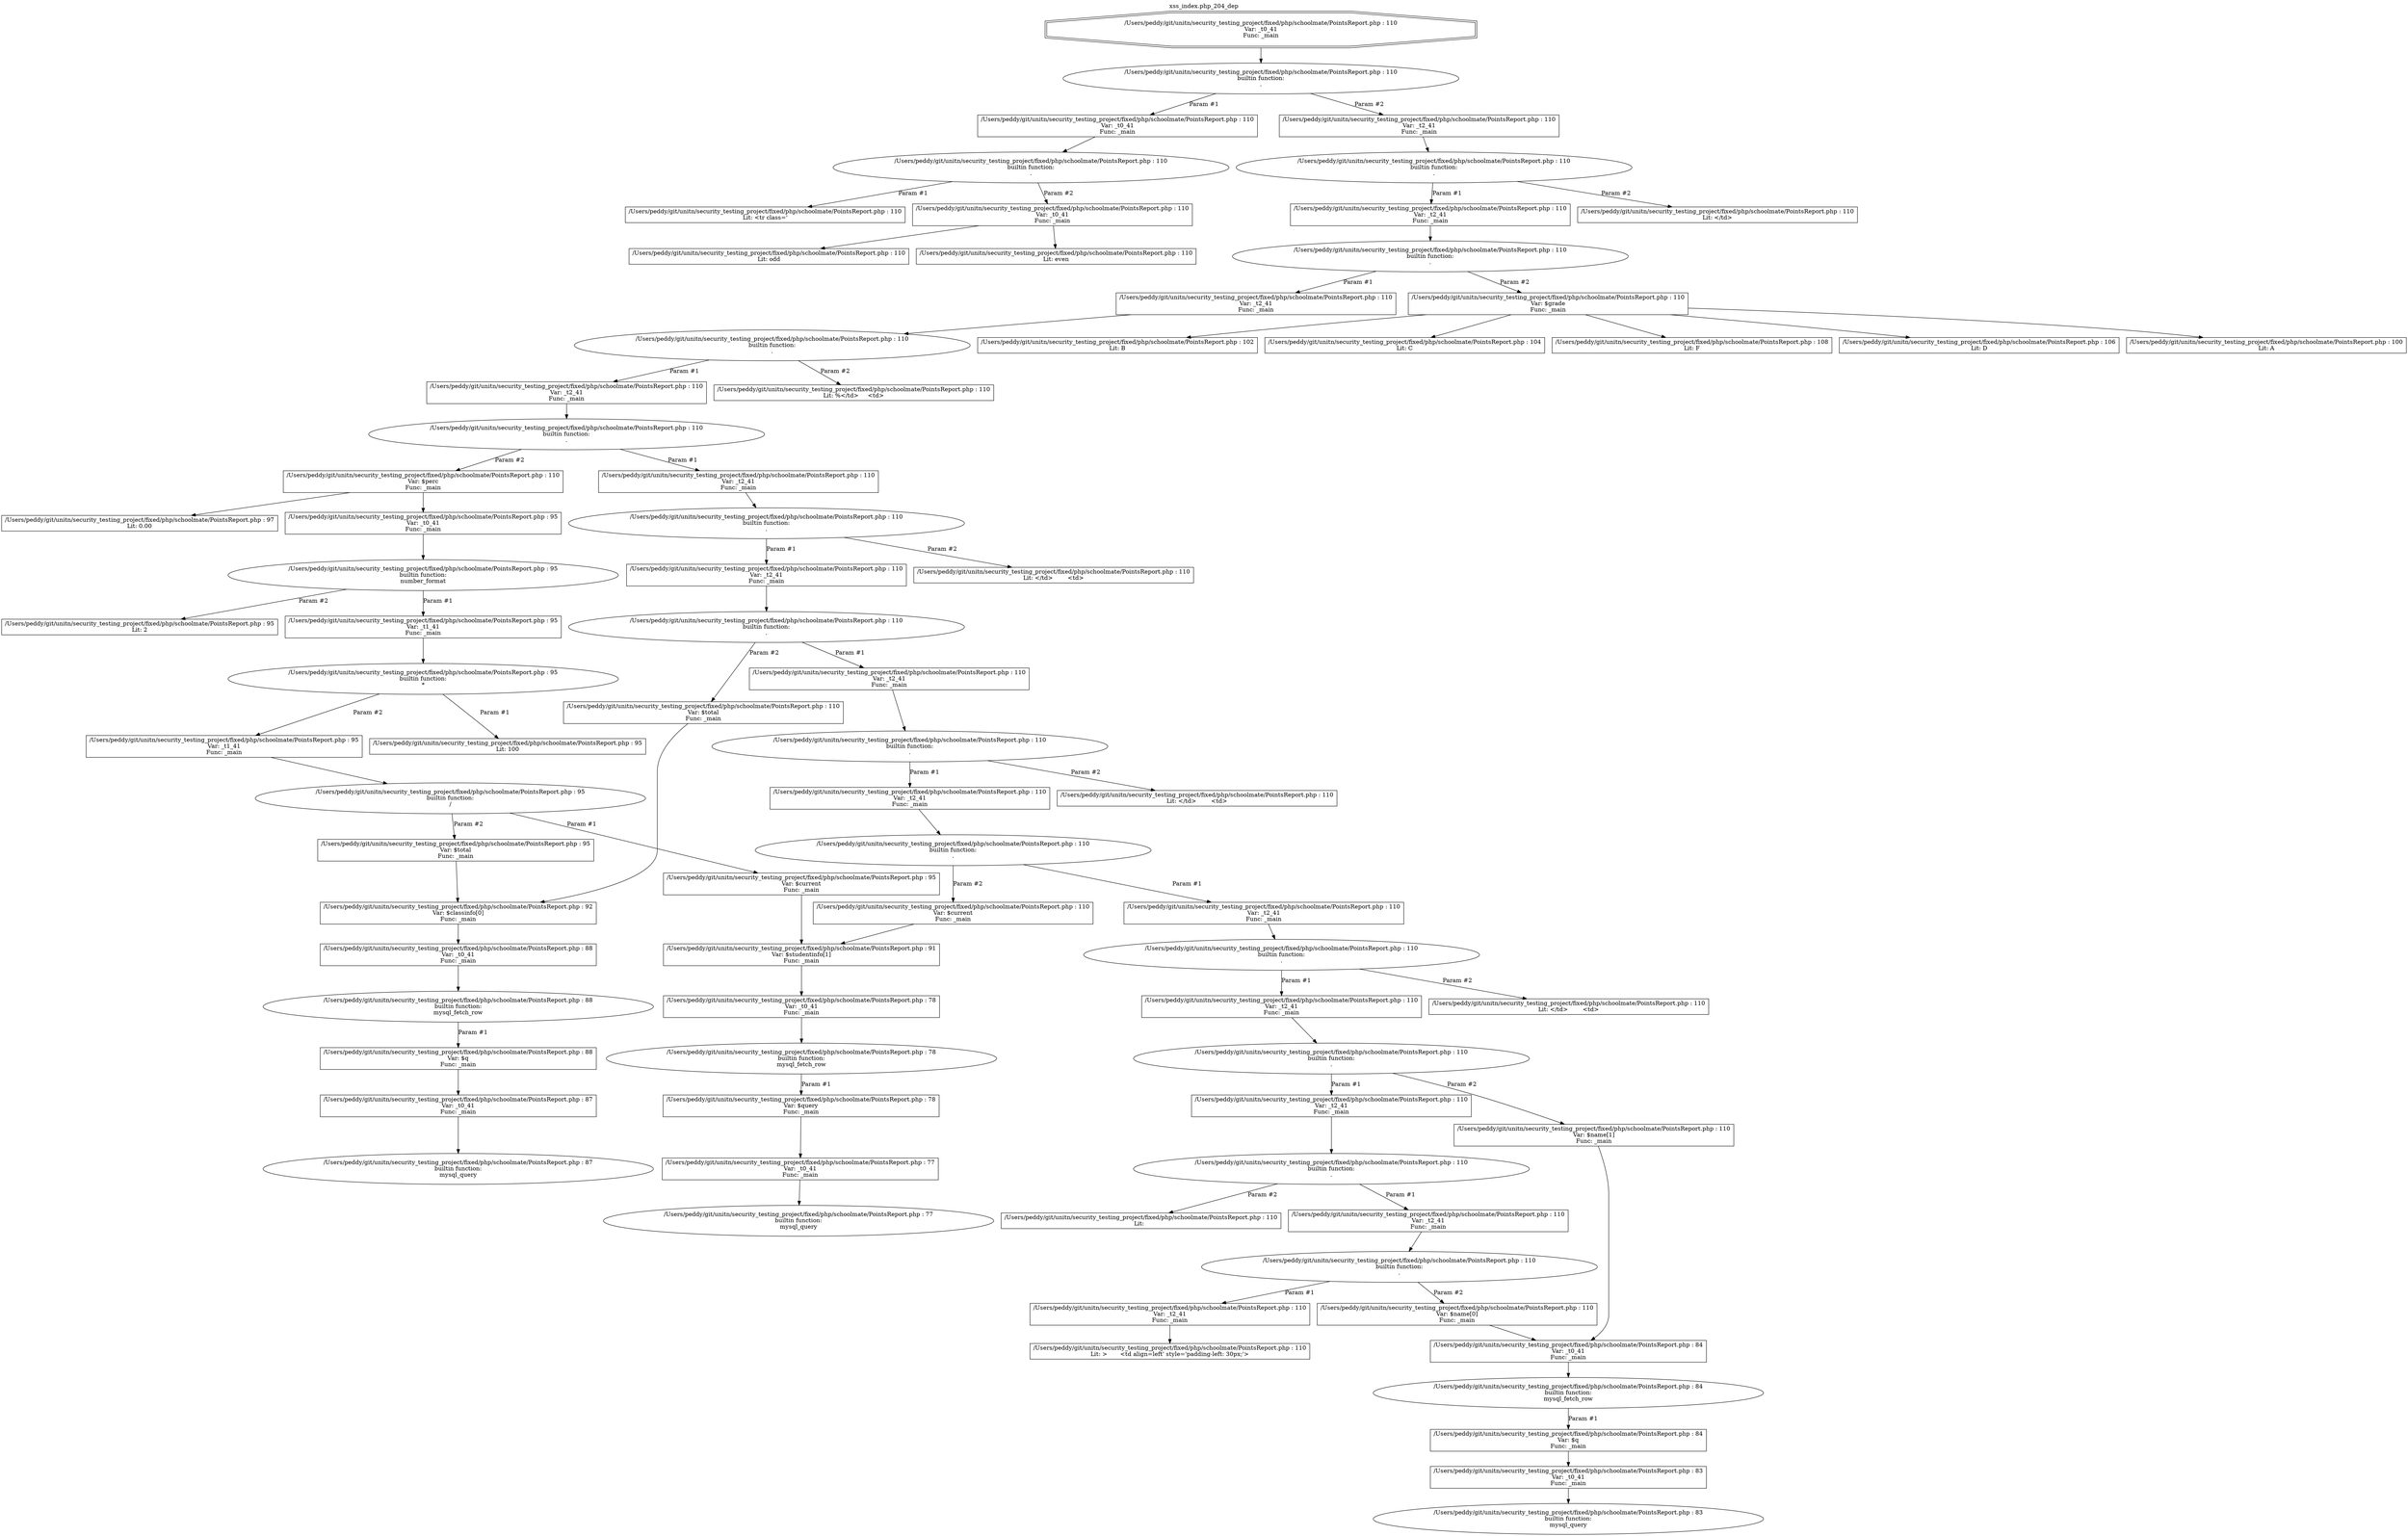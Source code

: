 digraph cfg {
  label="xss_index.php_204_dep";
  labelloc=t;
  n1 [shape=doubleoctagon, label="/Users/peddy/git/unitn/security_testing_project/fixed/php/schoolmate/PointsReport.php : 110\nVar: _t0_41\nFunc: _main\n"];
  n2 [shape=ellipse, label="/Users/peddy/git/unitn/security_testing_project/fixed/php/schoolmate/PointsReport.php : 110\nbuiltin function:\n.\n"];
  n3 [shape=box, label="/Users/peddy/git/unitn/security_testing_project/fixed/php/schoolmate/PointsReport.php : 110\nVar: _t0_41\nFunc: _main\n"];
  n4 [shape=ellipse, label="/Users/peddy/git/unitn/security_testing_project/fixed/php/schoolmate/PointsReport.php : 110\nbuiltin function:\n.\n"];
  n5 [shape=box, label="/Users/peddy/git/unitn/security_testing_project/fixed/php/schoolmate/PointsReport.php : 110\nLit: <tr class='\n"];
  n6 [shape=box, label="/Users/peddy/git/unitn/security_testing_project/fixed/php/schoolmate/PointsReport.php : 110\nVar: _t0_41\nFunc: _main\n"];
  n7 [shape=box, label="/Users/peddy/git/unitn/security_testing_project/fixed/php/schoolmate/PointsReport.php : 110\nLit: odd\n"];
  n8 [shape=box, label="/Users/peddy/git/unitn/security_testing_project/fixed/php/schoolmate/PointsReport.php : 110\nLit: even\n"];
  n9 [shape=box, label="/Users/peddy/git/unitn/security_testing_project/fixed/php/schoolmate/PointsReport.php : 110\nVar: _t2_41\nFunc: _main\n"];
  n10 [shape=ellipse, label="/Users/peddy/git/unitn/security_testing_project/fixed/php/schoolmate/PointsReport.php : 110\nbuiltin function:\n.\n"];
  n11 [shape=box, label="/Users/peddy/git/unitn/security_testing_project/fixed/php/schoolmate/PointsReport.php : 110\nVar: _t2_41\nFunc: _main\n"];
  n12 [shape=ellipse, label="/Users/peddy/git/unitn/security_testing_project/fixed/php/schoolmate/PointsReport.php : 110\nbuiltin function:\n.\n"];
  n13 [shape=box, label="/Users/peddy/git/unitn/security_testing_project/fixed/php/schoolmate/PointsReport.php : 110\nVar: _t2_41\nFunc: _main\n"];
  n14 [shape=ellipse, label="/Users/peddy/git/unitn/security_testing_project/fixed/php/schoolmate/PointsReport.php : 110\nbuiltin function:\n.\n"];
  n15 [shape=box, label="/Users/peddy/git/unitn/security_testing_project/fixed/php/schoolmate/PointsReport.php : 110\nVar: _t2_41\nFunc: _main\n"];
  n16 [shape=ellipse, label="/Users/peddy/git/unitn/security_testing_project/fixed/php/schoolmate/PointsReport.php : 110\nbuiltin function:\n.\n"];
  n17 [shape=box, label="/Users/peddy/git/unitn/security_testing_project/fixed/php/schoolmate/PointsReport.php : 110\nVar: _t2_41\nFunc: _main\n"];
  n18 [shape=ellipse, label="/Users/peddy/git/unitn/security_testing_project/fixed/php/schoolmate/PointsReport.php : 110\nbuiltin function:\n.\n"];
  n19 [shape=box, label="/Users/peddy/git/unitn/security_testing_project/fixed/php/schoolmate/PointsReport.php : 110\nVar: _t2_41\nFunc: _main\n"];
  n20 [shape=ellipse, label="/Users/peddy/git/unitn/security_testing_project/fixed/php/schoolmate/PointsReport.php : 110\nbuiltin function:\n.\n"];
  n21 [shape=box, label="/Users/peddy/git/unitn/security_testing_project/fixed/php/schoolmate/PointsReport.php : 110\nVar: _t2_41\nFunc: _main\n"];
  n22 [shape=ellipse, label="/Users/peddy/git/unitn/security_testing_project/fixed/php/schoolmate/PointsReport.php : 110\nbuiltin function:\n.\n"];
  n23 [shape=box, label="/Users/peddy/git/unitn/security_testing_project/fixed/php/schoolmate/PointsReport.php : 110\nVar: _t2_41\nFunc: _main\n"];
  n24 [shape=ellipse, label="/Users/peddy/git/unitn/security_testing_project/fixed/php/schoolmate/PointsReport.php : 110\nbuiltin function:\n.\n"];
  n25 [shape=box, label="/Users/peddy/git/unitn/security_testing_project/fixed/php/schoolmate/PointsReport.php : 110\nVar: _t2_41\nFunc: _main\n"];
  n26 [shape=ellipse, label="/Users/peddy/git/unitn/security_testing_project/fixed/php/schoolmate/PointsReport.php : 110\nbuiltin function:\n.\n"];
  n27 [shape=box, label="/Users/peddy/git/unitn/security_testing_project/fixed/php/schoolmate/PointsReport.php : 110\nVar: _t2_41\nFunc: _main\n"];
  n28 [shape=ellipse, label="/Users/peddy/git/unitn/security_testing_project/fixed/php/schoolmate/PointsReport.php : 110\nbuiltin function:\n.\n"];
  n29 [shape=box, label="/Users/peddy/git/unitn/security_testing_project/fixed/php/schoolmate/PointsReport.php : 110\nVar: _t2_41\nFunc: _main\n"];
  n30 [shape=ellipse, label="/Users/peddy/git/unitn/security_testing_project/fixed/php/schoolmate/PointsReport.php : 110\nbuiltin function:\n.\n"];
  n31 [shape=box, label="/Users/peddy/git/unitn/security_testing_project/fixed/php/schoolmate/PointsReport.php : 110\nVar: _t2_41\nFunc: _main\n"];
  n32 [shape=ellipse, label="/Users/peddy/git/unitn/security_testing_project/fixed/php/schoolmate/PointsReport.php : 110\nbuiltin function:\n.\n"];
  n33 [shape=box, label="/Users/peddy/git/unitn/security_testing_project/fixed/php/schoolmate/PointsReport.php : 110\nVar: _t2_41\nFunc: _main\n"];
  n34 [shape=box, label="/Users/peddy/git/unitn/security_testing_project/fixed/php/schoolmate/PointsReport.php : 110\nLit: >	<td align=left' style='padding-left: 30px;'>\n"];
  n35 [shape=box, label="/Users/peddy/git/unitn/security_testing_project/fixed/php/schoolmate/PointsReport.php : 110\nVar: $name[0]\nFunc: _main\n"];
  n36 [shape=box, label="/Users/peddy/git/unitn/security_testing_project/fixed/php/schoolmate/PointsReport.php : 84\nVar: _t0_41\nFunc: _main\n"];
  n37 [shape=ellipse, label="/Users/peddy/git/unitn/security_testing_project/fixed/php/schoolmate/PointsReport.php : 84\nbuiltin function:\nmysql_fetch_row\n"];
  n38 [shape=box, label="/Users/peddy/git/unitn/security_testing_project/fixed/php/schoolmate/PointsReport.php : 84\nVar: $q\nFunc: _main\n"];
  n39 [shape=box, label="/Users/peddy/git/unitn/security_testing_project/fixed/php/schoolmate/PointsReport.php : 83\nVar: _t0_41\nFunc: _main\n"];
  n40 [shape=ellipse, label="/Users/peddy/git/unitn/security_testing_project/fixed/php/schoolmate/PointsReport.php : 83\nbuiltin function:\nmysql_query\n"];
  n41 [shape=box, label="/Users/peddy/git/unitn/security_testing_project/fixed/php/schoolmate/PointsReport.php : 110\nLit:  \n"];
  n42 [shape=box, label="/Users/peddy/git/unitn/security_testing_project/fixed/php/schoolmate/PointsReport.php : 110\nVar: $name[1]\nFunc: _main\n"];
  n43 [shape=box, label="/Users/peddy/git/unitn/security_testing_project/fixed/php/schoolmate/PointsReport.php : 110\nLit: </td>	<td>\n"];
  n44 [shape=box, label="/Users/peddy/git/unitn/security_testing_project/fixed/php/schoolmate/PointsReport.php : 110\nVar: $current\nFunc: _main\n"];
  n45 [shape=box, label="/Users/peddy/git/unitn/security_testing_project/fixed/php/schoolmate/PointsReport.php : 91\nVar: $studentinfo[1]\nFunc: _main\n"];
  n46 [shape=box, label="/Users/peddy/git/unitn/security_testing_project/fixed/php/schoolmate/PointsReport.php : 78\nVar: _t0_41\nFunc: _main\n"];
  n47 [shape=ellipse, label="/Users/peddy/git/unitn/security_testing_project/fixed/php/schoolmate/PointsReport.php : 78\nbuiltin function:\nmysql_fetch_row\n"];
  n48 [shape=box, label="/Users/peddy/git/unitn/security_testing_project/fixed/php/schoolmate/PointsReport.php : 78\nVar: $query\nFunc: _main\n"];
  n49 [shape=box, label="/Users/peddy/git/unitn/security_testing_project/fixed/php/schoolmate/PointsReport.php : 77\nVar: _t0_41\nFunc: _main\n"];
  n50 [shape=ellipse, label="/Users/peddy/git/unitn/security_testing_project/fixed/php/schoolmate/PointsReport.php : 77\nbuiltin function:\nmysql_query\n"];
  n51 [shape=box, label="/Users/peddy/git/unitn/security_testing_project/fixed/php/schoolmate/PointsReport.php : 110\nLit: </td>	<td>\n"];
  n52 [shape=box, label="/Users/peddy/git/unitn/security_testing_project/fixed/php/schoolmate/PointsReport.php : 110\nVar: $total\nFunc: _main\n"];
  n53 [shape=box, label="/Users/peddy/git/unitn/security_testing_project/fixed/php/schoolmate/PointsReport.php : 92\nVar: $classinfo[0]\nFunc: _main\n"];
  n54 [shape=box, label="/Users/peddy/git/unitn/security_testing_project/fixed/php/schoolmate/PointsReport.php : 88\nVar: _t0_41\nFunc: _main\n"];
  n55 [shape=ellipse, label="/Users/peddy/git/unitn/security_testing_project/fixed/php/schoolmate/PointsReport.php : 88\nbuiltin function:\nmysql_fetch_row\n"];
  n56 [shape=box, label="/Users/peddy/git/unitn/security_testing_project/fixed/php/schoolmate/PointsReport.php : 88\nVar: $q\nFunc: _main\n"];
  n57 [shape=box, label="/Users/peddy/git/unitn/security_testing_project/fixed/php/schoolmate/PointsReport.php : 87\nVar: _t0_41\nFunc: _main\n"];
  n58 [shape=ellipse, label="/Users/peddy/git/unitn/security_testing_project/fixed/php/schoolmate/PointsReport.php : 87\nbuiltin function:\nmysql_query\n"];
  n59 [shape=box, label="/Users/peddy/git/unitn/security_testing_project/fixed/php/schoolmate/PointsReport.php : 110\nLit: </td>	<td>\n"];
  n60 [shape=box, label="/Users/peddy/git/unitn/security_testing_project/fixed/php/schoolmate/PointsReport.php : 110\nVar: $perc\nFunc: _main\n"];
  n61 [shape=box, label="/Users/peddy/git/unitn/security_testing_project/fixed/php/schoolmate/PointsReport.php : 95\nVar: _t0_41\nFunc: _main\n"];
  n62 [shape=ellipse, label="/Users/peddy/git/unitn/security_testing_project/fixed/php/schoolmate/PointsReport.php : 95\nbuiltin function:\nnumber_format\n"];
  n63 [shape=box, label="/Users/peddy/git/unitn/security_testing_project/fixed/php/schoolmate/PointsReport.php : 95\nVar: _t1_41\nFunc: _main\n"];
  n64 [shape=ellipse, label="/Users/peddy/git/unitn/security_testing_project/fixed/php/schoolmate/PointsReport.php : 95\nbuiltin function:\n*\n"];
  n65 [shape=box, label="/Users/peddy/git/unitn/security_testing_project/fixed/php/schoolmate/PointsReport.php : 95\nLit: 100\n"];
  n66 [shape=box, label="/Users/peddy/git/unitn/security_testing_project/fixed/php/schoolmate/PointsReport.php : 95\nVar: _t1_41\nFunc: _main\n"];
  n67 [shape=ellipse, label="/Users/peddy/git/unitn/security_testing_project/fixed/php/schoolmate/PointsReport.php : 95\nbuiltin function:\n/\n"];
  n68 [shape=box, label="/Users/peddy/git/unitn/security_testing_project/fixed/php/schoolmate/PointsReport.php : 95\nVar: $current\nFunc: _main\n"];
  n69 [shape=box, label="/Users/peddy/git/unitn/security_testing_project/fixed/php/schoolmate/PointsReport.php : 95\nVar: $total\nFunc: _main\n"];
  n70 [shape=box, label="/Users/peddy/git/unitn/security_testing_project/fixed/php/schoolmate/PointsReport.php : 95\nLit: 2\n"];
  n71 [shape=box, label="/Users/peddy/git/unitn/security_testing_project/fixed/php/schoolmate/PointsReport.php : 97\nLit: 0.00\n"];
  n72 [shape=box, label="/Users/peddy/git/unitn/security_testing_project/fixed/php/schoolmate/PointsReport.php : 110\nLit: &#37;</td>	<td>\n"];
  n73 [shape=box, label="/Users/peddy/git/unitn/security_testing_project/fixed/php/schoolmate/PointsReport.php : 110\nVar: $grade\nFunc: _main\n"];
  n74 [shape=box, label="/Users/peddy/git/unitn/security_testing_project/fixed/php/schoolmate/PointsReport.php : 104\nLit: C\n"];
  n75 [shape=box, label="/Users/peddy/git/unitn/security_testing_project/fixed/php/schoolmate/PointsReport.php : 108\nLit: F\n"];
  n76 [shape=box, label="/Users/peddy/git/unitn/security_testing_project/fixed/php/schoolmate/PointsReport.php : 106\nLit: D\n"];
  n77 [shape=box, label="/Users/peddy/git/unitn/security_testing_project/fixed/php/schoolmate/PointsReport.php : 100\nLit: A\n"];
  n78 [shape=box, label="/Users/peddy/git/unitn/security_testing_project/fixed/php/schoolmate/PointsReport.php : 102\nLit: B\n"];
  n79 [shape=box, label="/Users/peddy/git/unitn/security_testing_project/fixed/php/schoolmate/PointsReport.php : 110\nLit: </td>\n"];
  n1 -> n2;
  n3 -> n4;
  n4 -> n5[label="Param #1"];
  n4 -> n6[label="Param #2"];
  n6 -> n7;
  n6 -> n8;
  n2 -> n3[label="Param #1"];
  n2 -> n9[label="Param #2"];
  n9 -> n10;
  n11 -> n12;
  n13 -> n14;
  n15 -> n16;
  n17 -> n18;
  n19 -> n20;
  n21 -> n22;
  n23 -> n24;
  n25 -> n26;
  n27 -> n28;
  n29 -> n30;
  n31 -> n32;
  n33 -> n34;
  n32 -> n33[label="Param #1"];
  n32 -> n35[label="Param #2"];
  n36 -> n37;
  n39 -> n40;
  n38 -> n39;
  n37 -> n38[label="Param #1"];
  n35 -> n36;
  n30 -> n31[label="Param #1"];
  n30 -> n41[label="Param #2"];
  n28 -> n29[label="Param #1"];
  n28 -> n42[label="Param #2"];
  n42 -> n36;
  n26 -> n27[label="Param #1"];
  n26 -> n43[label="Param #2"];
  n24 -> n25[label="Param #1"];
  n24 -> n44[label="Param #2"];
  n46 -> n47;
  n49 -> n50;
  n48 -> n49;
  n47 -> n48[label="Param #1"];
  n45 -> n46;
  n44 -> n45;
  n22 -> n23[label="Param #1"];
  n22 -> n51[label="Param #2"];
  n20 -> n21[label="Param #1"];
  n20 -> n52[label="Param #2"];
  n54 -> n55;
  n57 -> n58;
  n56 -> n57;
  n55 -> n56[label="Param #1"];
  n53 -> n54;
  n52 -> n53;
  n18 -> n19[label="Param #1"];
  n18 -> n59[label="Param #2"];
  n16 -> n17[label="Param #1"];
  n16 -> n60[label="Param #2"];
  n61 -> n62;
  n63 -> n64;
  n64 -> n65[label="Param #1"];
  n64 -> n66[label="Param #2"];
  n66 -> n67;
  n68 -> n45;
  n67 -> n68[label="Param #1"];
  n67 -> n69[label="Param #2"];
  n69 -> n53;
  n62 -> n63[label="Param #1"];
  n62 -> n70[label="Param #2"];
  n60 -> n61;
  n60 -> n71;
  n14 -> n15[label="Param #1"];
  n14 -> n72[label="Param #2"];
  n12 -> n13[label="Param #1"];
  n12 -> n73[label="Param #2"];
  n73 -> n74;
  n73 -> n75;
  n73 -> n76;
  n73 -> n77;
  n73 -> n78;
  n10 -> n11[label="Param #1"];
  n10 -> n79[label="Param #2"];
}
